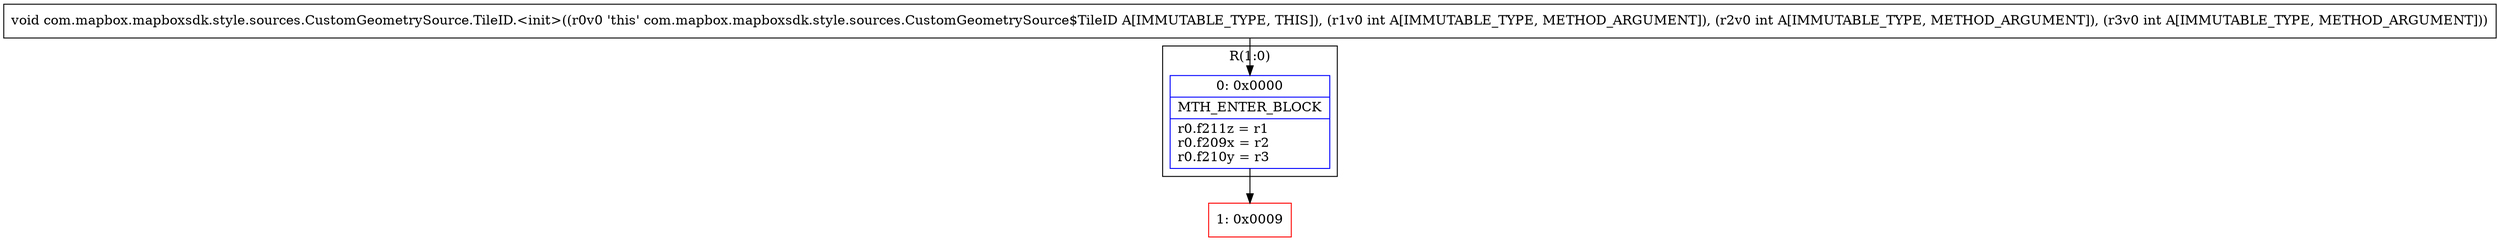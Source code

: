 digraph "CFG forcom.mapbox.mapboxsdk.style.sources.CustomGeometrySource.TileID.\<init\>(III)V" {
subgraph cluster_Region_999148031 {
label = "R(1:0)";
node [shape=record,color=blue];
Node_0 [shape=record,label="{0\:\ 0x0000|MTH_ENTER_BLOCK\l|r0.f211z = r1\lr0.f209x = r2\lr0.f210y = r3\l}"];
}
Node_1 [shape=record,color=red,label="{1\:\ 0x0009}"];
MethodNode[shape=record,label="{void com.mapbox.mapboxsdk.style.sources.CustomGeometrySource.TileID.\<init\>((r0v0 'this' com.mapbox.mapboxsdk.style.sources.CustomGeometrySource$TileID A[IMMUTABLE_TYPE, THIS]), (r1v0 int A[IMMUTABLE_TYPE, METHOD_ARGUMENT]), (r2v0 int A[IMMUTABLE_TYPE, METHOD_ARGUMENT]), (r3v0 int A[IMMUTABLE_TYPE, METHOD_ARGUMENT])) }"];
MethodNode -> Node_0;
Node_0 -> Node_1;
}

